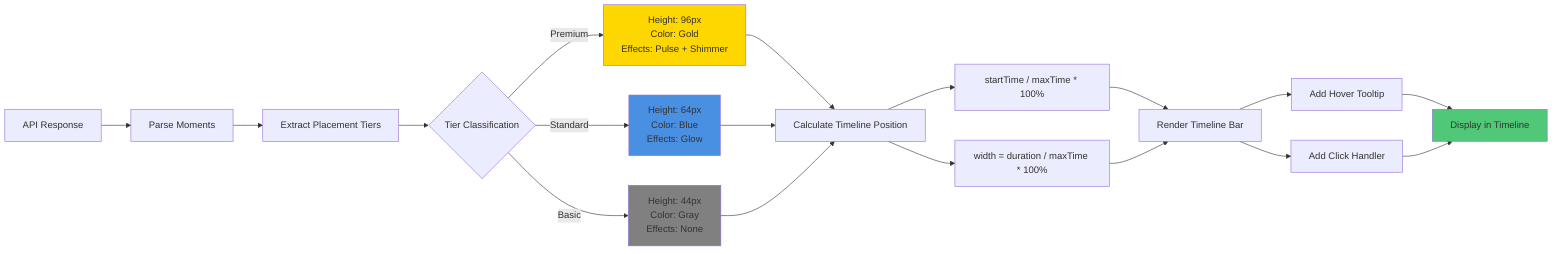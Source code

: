 flowchart LR
    A[API Response] --> B[Parse Moments]
    B --> C[Extract Placement Tiers]
    
    C --> D{Tier Classification}
    
    D -->|Premium| E[Height: 96px<br/>Color: Gold<br/>Effects: Pulse + Shimmer]
    D -->|Standard| F[Height: 64px<br/>Color: Blue<br/>Effects: Glow]
    D -->|Basic| G[Height: 44px<br/>Color: Gray<br/>Effects: None]
    
    E --> H[Calculate Timeline Position]
    F --> H
    G --> H
    
    H --> I[startTime / maxTime * 100%]
    H --> J[width = duration / maxTime * 100%]
    
    I --> K[Render Timeline Bar]
    J --> K
    
    K --> L[Add Hover Tooltip]
    K --> M[Add Click Handler]
    
    L --> N[Display in Timeline]
    M --> N
    
    style E fill:#FFD700
    style F fill:#4A90E2
    style G fill:#808080
    style N fill:#50C878